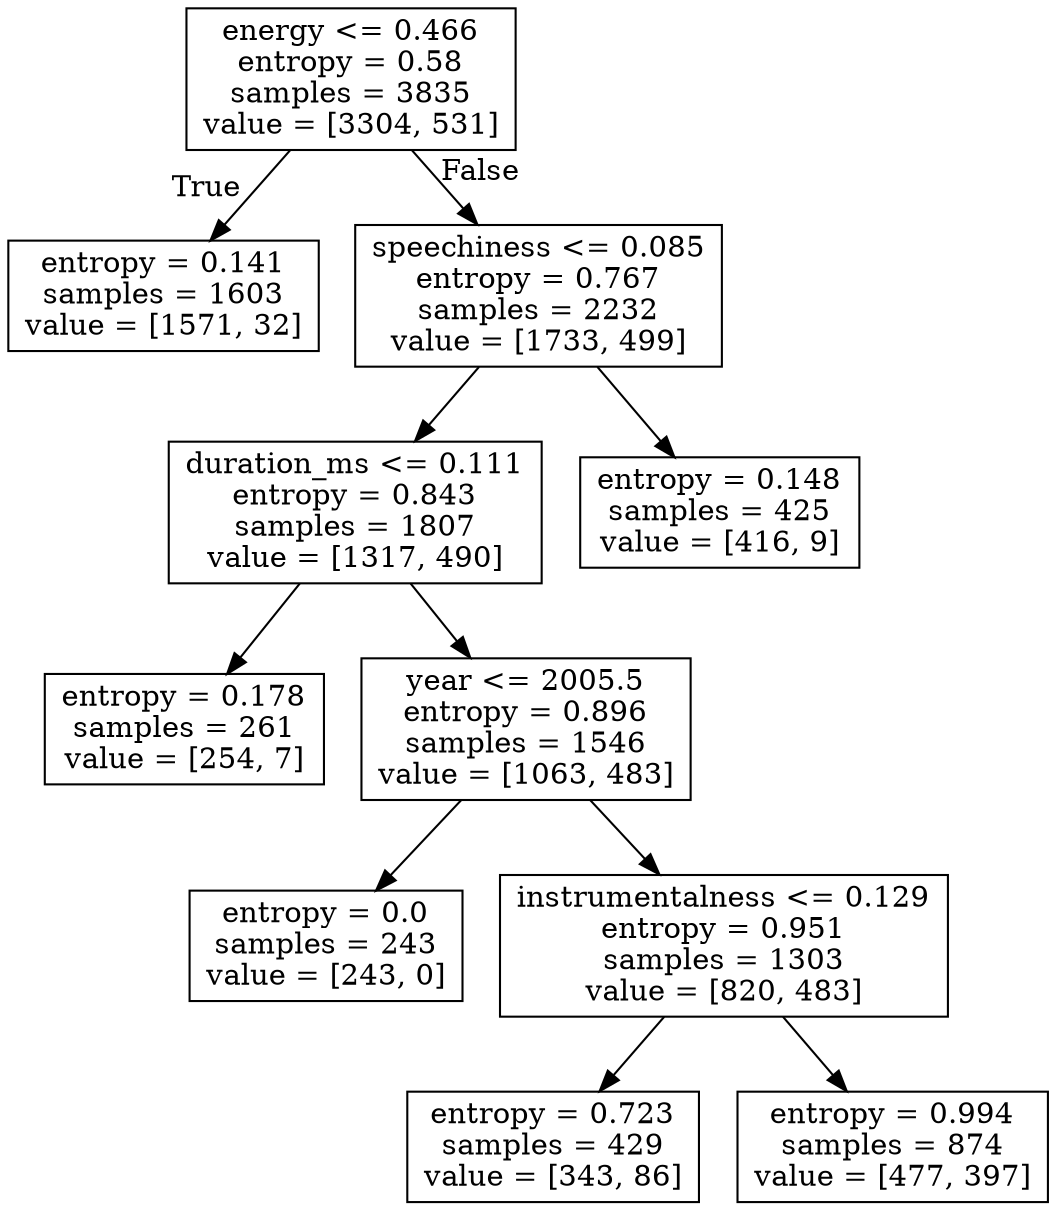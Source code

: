 digraph Tree {
node [shape=box] ;
0 [label="energy <= 0.466\nentropy = 0.58\nsamples = 3835\nvalue = [3304, 531]"] ;
1 [label="entropy = 0.141\nsamples = 1603\nvalue = [1571, 32]"] ;
0 -> 1 [labeldistance=2.5, labelangle=45, headlabel="True"] ;
2 [label="speechiness <= 0.085\nentropy = 0.767\nsamples = 2232\nvalue = [1733, 499]"] ;
0 -> 2 [labeldistance=2.5, labelangle=-45, headlabel="False"] ;
3 [label="duration_ms <= 0.111\nentropy = 0.843\nsamples = 1807\nvalue = [1317, 490]"] ;
2 -> 3 ;
4 [label="entropy = 0.178\nsamples = 261\nvalue = [254, 7]"] ;
3 -> 4 ;
5 [label="year <= 2005.5\nentropy = 0.896\nsamples = 1546\nvalue = [1063, 483]"] ;
3 -> 5 ;
6 [label="entropy = 0.0\nsamples = 243\nvalue = [243, 0]"] ;
5 -> 6 ;
7 [label="instrumentalness <= 0.129\nentropy = 0.951\nsamples = 1303\nvalue = [820, 483]"] ;
5 -> 7 ;
8 [label="entropy = 0.723\nsamples = 429\nvalue = [343, 86]"] ;
7 -> 8 ;
9 [label="entropy = 0.994\nsamples = 874\nvalue = [477, 397]"] ;
7 -> 9 ;
10 [label="entropy = 0.148\nsamples = 425\nvalue = [416, 9]"] ;
2 -> 10 ;
}